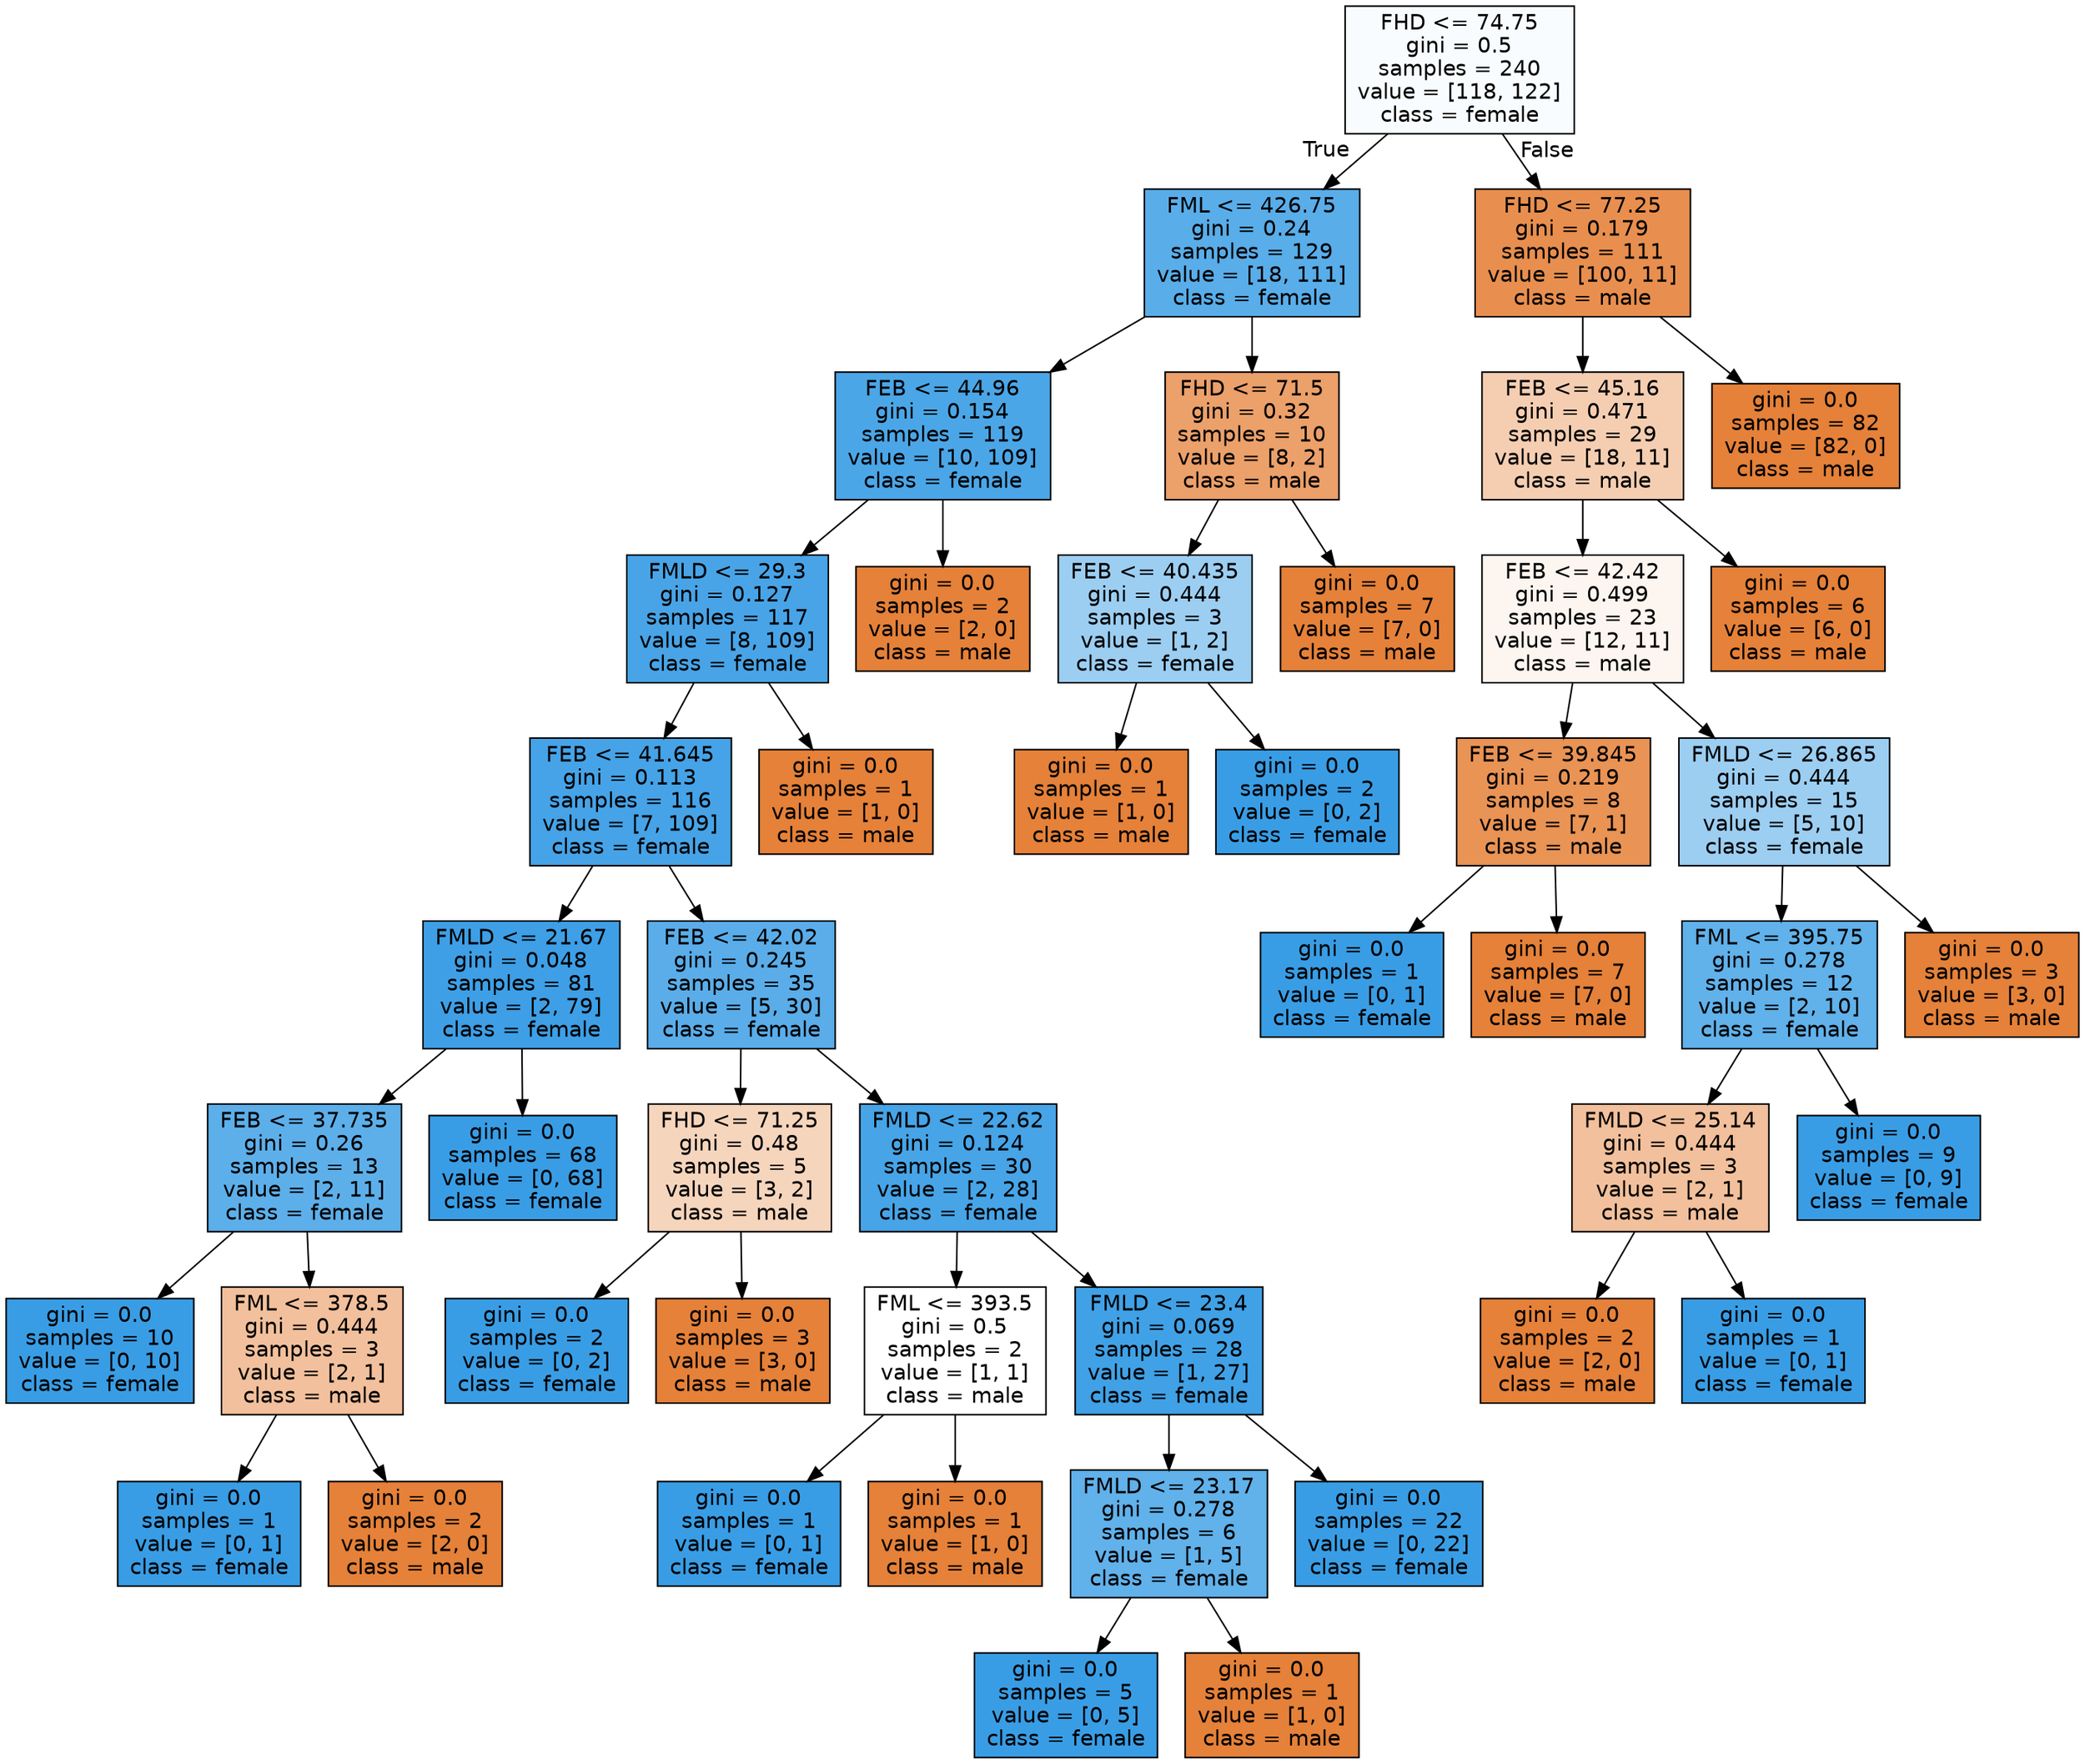 digraph Tree {
node [shape=box, style="filled", color="black", fontname="helvetica"] ;
edge [fontname="helvetica"] ;
0 [label="FHD <= 74.75\ngini = 0.5\nsamples = 240\nvalue = [118, 122]\nclass = female", fillcolor="#f9fcfe"] ;
1 [label="FML <= 426.75\ngini = 0.24\nsamples = 129\nvalue = [18, 111]\nclass = female", fillcolor="#59ade9"] ;
0 -> 1 [labeldistance=2.5, labelangle=45, headlabel="True"] ;
2 [label="FEB <= 44.96\ngini = 0.154\nsamples = 119\nvalue = [10, 109]\nclass = female", fillcolor="#4ba6e7"] ;
1 -> 2 ;
3 [label="FMLD <= 29.3\ngini = 0.127\nsamples = 117\nvalue = [8, 109]\nclass = female", fillcolor="#48a4e7"] ;
2 -> 3 ;
4 [label="FEB <= 41.645\ngini = 0.113\nsamples = 116\nvalue = [7, 109]\nclass = female", fillcolor="#46a3e7"] ;
3 -> 4 ;
5 [label="FMLD <= 21.67\ngini = 0.048\nsamples = 81\nvalue = [2, 79]\nclass = female", fillcolor="#3e9fe6"] ;
4 -> 5 ;
6 [label="FEB <= 37.735\ngini = 0.26\nsamples = 13\nvalue = [2, 11]\nclass = female", fillcolor="#5dafea"] ;
5 -> 6 ;
7 [label="gini = 0.0\nsamples = 10\nvalue = [0, 10]\nclass = female", fillcolor="#399de5"] ;
6 -> 7 ;
8 [label="FML <= 378.5\ngini = 0.444\nsamples = 3\nvalue = [2, 1]\nclass = male", fillcolor="#f2c09c"] ;
6 -> 8 ;
9 [label="gini = 0.0\nsamples = 1\nvalue = [0, 1]\nclass = female", fillcolor="#399de5"] ;
8 -> 9 ;
10 [label="gini = 0.0\nsamples = 2\nvalue = [2, 0]\nclass = male", fillcolor="#e58139"] ;
8 -> 10 ;
11 [label="gini = 0.0\nsamples = 68\nvalue = [0, 68]\nclass = female", fillcolor="#399de5"] ;
5 -> 11 ;
12 [label="FEB <= 42.02\ngini = 0.245\nsamples = 35\nvalue = [5, 30]\nclass = female", fillcolor="#5aade9"] ;
4 -> 12 ;
13 [label="FHD <= 71.25\ngini = 0.48\nsamples = 5\nvalue = [3, 2]\nclass = male", fillcolor="#f6d5bd"] ;
12 -> 13 ;
14 [label="gini = 0.0\nsamples = 2\nvalue = [0, 2]\nclass = female", fillcolor="#399de5"] ;
13 -> 14 ;
15 [label="gini = 0.0\nsamples = 3\nvalue = [3, 0]\nclass = male", fillcolor="#e58139"] ;
13 -> 15 ;
16 [label="FMLD <= 22.62\ngini = 0.124\nsamples = 30\nvalue = [2, 28]\nclass = female", fillcolor="#47a4e7"] ;
12 -> 16 ;
17 [label="FML <= 393.5\ngini = 0.5\nsamples = 2\nvalue = [1, 1]\nclass = male", fillcolor="#ffffff"] ;
16 -> 17 ;
18 [label="gini = 0.0\nsamples = 1\nvalue = [0, 1]\nclass = female", fillcolor="#399de5"] ;
17 -> 18 ;
19 [label="gini = 0.0\nsamples = 1\nvalue = [1, 0]\nclass = male", fillcolor="#e58139"] ;
17 -> 19 ;
20 [label="FMLD <= 23.4\ngini = 0.069\nsamples = 28\nvalue = [1, 27]\nclass = female", fillcolor="#40a1e6"] ;
16 -> 20 ;
21 [label="FMLD <= 23.17\ngini = 0.278\nsamples = 6\nvalue = [1, 5]\nclass = female", fillcolor="#61b1ea"] ;
20 -> 21 ;
22 [label="gini = 0.0\nsamples = 5\nvalue = [0, 5]\nclass = female", fillcolor="#399de5"] ;
21 -> 22 ;
23 [label="gini = 0.0\nsamples = 1\nvalue = [1, 0]\nclass = male", fillcolor="#e58139"] ;
21 -> 23 ;
24 [label="gini = 0.0\nsamples = 22\nvalue = [0, 22]\nclass = female", fillcolor="#399de5"] ;
20 -> 24 ;
25 [label="gini = 0.0\nsamples = 1\nvalue = [1, 0]\nclass = male", fillcolor="#e58139"] ;
3 -> 25 ;
26 [label="gini = 0.0\nsamples = 2\nvalue = [2, 0]\nclass = male", fillcolor="#e58139"] ;
2 -> 26 ;
27 [label="FHD <= 71.5\ngini = 0.32\nsamples = 10\nvalue = [8, 2]\nclass = male", fillcolor="#eca06a"] ;
1 -> 27 ;
28 [label="FEB <= 40.435\ngini = 0.444\nsamples = 3\nvalue = [1, 2]\nclass = female", fillcolor="#9ccef2"] ;
27 -> 28 ;
29 [label="gini = 0.0\nsamples = 1\nvalue = [1, 0]\nclass = male", fillcolor="#e58139"] ;
28 -> 29 ;
30 [label="gini = 0.0\nsamples = 2\nvalue = [0, 2]\nclass = female", fillcolor="#399de5"] ;
28 -> 30 ;
31 [label="gini = 0.0\nsamples = 7\nvalue = [7, 0]\nclass = male", fillcolor="#e58139"] ;
27 -> 31 ;
32 [label="FHD <= 77.25\ngini = 0.179\nsamples = 111\nvalue = [100, 11]\nclass = male", fillcolor="#e88f4f"] ;
0 -> 32 [labeldistance=2.5, labelangle=-45, headlabel="False"] ;
33 [label="FEB <= 45.16\ngini = 0.471\nsamples = 29\nvalue = [18, 11]\nclass = male", fillcolor="#f5ceb2"] ;
32 -> 33 ;
34 [label="FEB <= 42.42\ngini = 0.499\nsamples = 23\nvalue = [12, 11]\nclass = male", fillcolor="#fdf5ef"] ;
33 -> 34 ;
35 [label="FEB <= 39.845\ngini = 0.219\nsamples = 8\nvalue = [7, 1]\nclass = male", fillcolor="#e99355"] ;
34 -> 35 ;
36 [label="gini = 0.0\nsamples = 1\nvalue = [0, 1]\nclass = female", fillcolor="#399de5"] ;
35 -> 36 ;
37 [label="gini = 0.0\nsamples = 7\nvalue = [7, 0]\nclass = male", fillcolor="#e58139"] ;
35 -> 37 ;
38 [label="FMLD <= 26.865\ngini = 0.444\nsamples = 15\nvalue = [5, 10]\nclass = female", fillcolor="#9ccef2"] ;
34 -> 38 ;
39 [label="FML <= 395.75\ngini = 0.278\nsamples = 12\nvalue = [2, 10]\nclass = female", fillcolor="#61b1ea"] ;
38 -> 39 ;
40 [label="FMLD <= 25.14\ngini = 0.444\nsamples = 3\nvalue = [2, 1]\nclass = male", fillcolor="#f2c09c"] ;
39 -> 40 ;
41 [label="gini = 0.0\nsamples = 2\nvalue = [2, 0]\nclass = male", fillcolor="#e58139"] ;
40 -> 41 ;
42 [label="gini = 0.0\nsamples = 1\nvalue = [0, 1]\nclass = female", fillcolor="#399de5"] ;
40 -> 42 ;
43 [label="gini = 0.0\nsamples = 9\nvalue = [0, 9]\nclass = female", fillcolor="#399de5"] ;
39 -> 43 ;
44 [label="gini = 0.0\nsamples = 3\nvalue = [3, 0]\nclass = male", fillcolor="#e58139"] ;
38 -> 44 ;
45 [label="gini = 0.0\nsamples = 6\nvalue = [6, 0]\nclass = male", fillcolor="#e58139"] ;
33 -> 45 ;
46 [label="gini = 0.0\nsamples = 82\nvalue = [82, 0]\nclass = male", fillcolor="#e58139"] ;
32 -> 46 ;
}